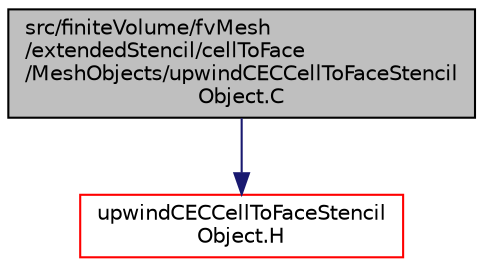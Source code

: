 digraph "src/finiteVolume/fvMesh/extendedStencil/cellToFace/MeshObjects/upwindCECCellToFaceStencilObject.C"
{
  bgcolor="transparent";
  edge [fontname="Helvetica",fontsize="10",labelfontname="Helvetica",labelfontsize="10"];
  node [fontname="Helvetica",fontsize="10",shape=record];
  Node1 [label="src/finiteVolume/fvMesh\l/extendedStencil/cellToFace\l/MeshObjects/upwindCECCellToFaceStencil\lObject.C",height=0.2,width=0.4,color="black", fillcolor="grey75", style="filled", fontcolor="black"];
  Node1 -> Node2 [color="midnightblue",fontsize="10",style="solid",fontname="Helvetica"];
  Node2 [label="upwindCECCellToFaceStencil\lObject.H",height=0.2,width=0.4,color="red",URL="$a06021.html"];
}
